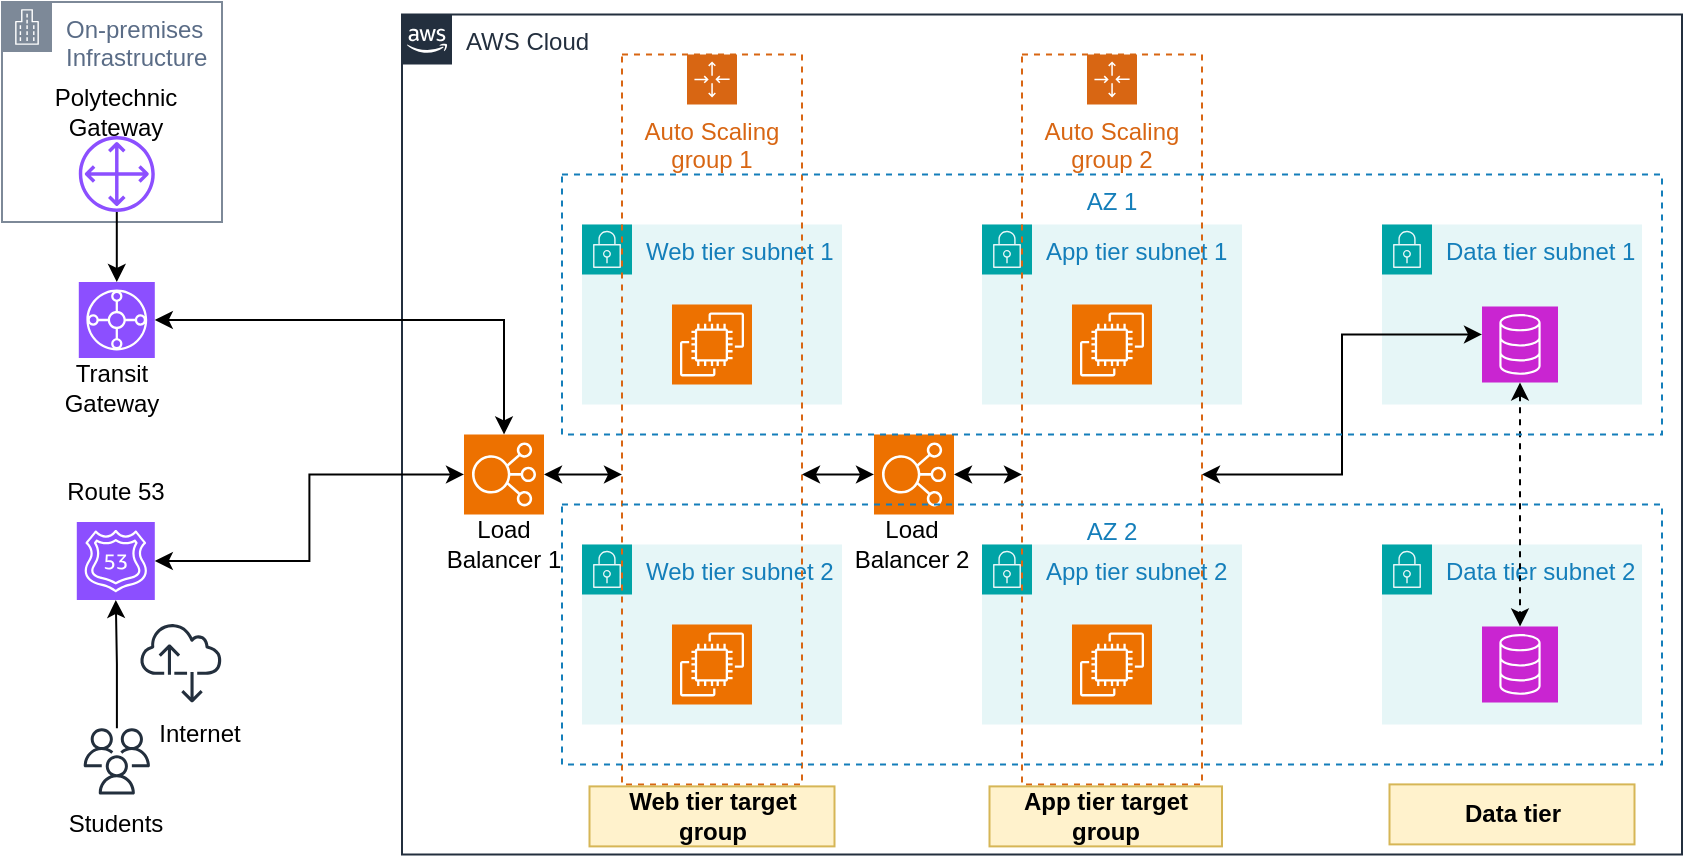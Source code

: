 <mxfile version="27.1.4">
  <diagram name="Page-1" id="ie7BSOw2RiuIQB37MEOr">
    <mxGraphModel dx="778" dy="506" grid="1" gridSize="10" guides="1" tooltips="1" connect="1" arrows="1" fold="1" page="1" pageScale="1" pageWidth="850" pageHeight="1100" math="0" shadow="0">
      <root>
        <mxCell id="0" />
        <mxCell id="1" parent="0" />
        <mxCell id="_lAkpM7R5aO0RYzhL1R2-1" value="AWS Cloud" style="points=[[0,0],[0.25,0],[0.5,0],[0.75,0],[1,0],[1,0.25],[1,0.5],[1,0.75],[1,1],[0.75,1],[0.5,1],[0.25,1],[0,1],[0,0.75],[0,0.5],[0,0.25]];outlineConnect=0;gradientColor=none;html=1;whiteSpace=wrap;fontSize=12;fontStyle=0;container=1;pointerEvents=0;collapsible=0;recursiveResize=0;shape=mxgraph.aws4.group;grIcon=mxgraph.aws4.group_aws_cloud_alt;strokeColor=#232F3E;fillColor=none;verticalAlign=top;align=left;spacingLeft=30;fontColor=#232F3E;dashed=0;" vertex="1" parent="1">
          <mxGeometry x="210" y="76.2" width="640" height="420" as="geometry" />
        </mxCell>
        <mxCell id="_lAkpM7R5aO0RYzhL1R2-2" value="App tier subnet 1" style="points=[[0,0],[0.25,0],[0.5,0],[0.75,0],[1,0],[1,0.25],[1,0.5],[1,0.75],[1,1],[0.75,1],[0.5,1],[0.25,1],[0,1],[0,0.75],[0,0.5],[0,0.25]];outlineConnect=0;gradientColor=none;html=1;whiteSpace=wrap;fontSize=12;fontStyle=0;container=0;pointerEvents=0;collapsible=0;recursiveResize=0;shape=mxgraph.aws4.group;grIcon=mxgraph.aws4.group_security_group;grStroke=0;strokeColor=#00A4A6;fillColor=#E6F6F7;verticalAlign=top;align=left;spacingLeft=30;fontColor=#147EBA;dashed=0;" vertex="1" parent="_lAkpM7R5aO0RYzhL1R2-1">
          <mxGeometry x="290" y="105" width="130" height="90" as="geometry" />
        </mxCell>
        <mxCell id="_lAkpM7R5aO0RYzhL1R2-3" value="Data tier subnet 1" style="points=[[0,0],[0.25,0],[0.5,0],[0.75,0],[1,0],[1,0.25],[1,0.5],[1,0.75],[1,1],[0.75,1],[0.5,1],[0.25,1],[0,1],[0,0.75],[0,0.5],[0,0.25]];outlineConnect=0;gradientColor=none;html=1;whiteSpace=wrap;fontSize=12;fontStyle=0;container=1;pointerEvents=0;collapsible=0;recursiveResize=0;shape=mxgraph.aws4.group;grIcon=mxgraph.aws4.group_security_group;grStroke=0;strokeColor=#00A4A6;fillColor=#E6F6F7;verticalAlign=top;align=left;spacingLeft=30;fontColor=#147EBA;dashed=0;" vertex="1" parent="_lAkpM7R5aO0RYzhL1R2-1">
          <mxGeometry x="490" y="105" width="130" height="90" as="geometry" />
        </mxCell>
        <mxCell id="_lAkpM7R5aO0RYzhL1R2-4" value="" style="sketch=0;points=[[0,0,0],[0.25,0,0],[0.5,0,0],[0.75,0,0],[1,0,0],[0,1,0],[0.25,1,0],[0.5,1,0],[0.75,1,0],[1,1,0],[0,0.25,0],[0,0.5,0],[0,0.75,0],[1,0.25,0],[1,0.5,0],[1,0.75,0]];outlineConnect=0;fontColor=#232F3E;fillColor=#C925D1;strokeColor=#ffffff;dashed=0;verticalLabelPosition=bottom;verticalAlign=top;align=center;html=1;fontSize=12;fontStyle=0;aspect=fixed;shape=mxgraph.aws4.resourceIcon;resIcon=mxgraph.aws4.database;" vertex="1" parent="_lAkpM7R5aO0RYzhL1R2-3">
          <mxGeometry x="50" y="41" width="38" height="38" as="geometry" />
        </mxCell>
        <mxCell id="_lAkpM7R5aO0RYzhL1R2-5" value="App tier subnet 2" style="points=[[0,0],[0.25,0],[0.5,0],[0.75,0],[1,0],[1,0.25],[1,0.5],[1,0.75],[1,1],[0.75,1],[0.5,1],[0.25,1],[0,1],[0,0.75],[0,0.5],[0,0.25]];outlineConnect=0;gradientColor=none;html=1;whiteSpace=wrap;fontSize=12;fontStyle=0;container=0;pointerEvents=0;collapsible=0;recursiveResize=0;shape=mxgraph.aws4.group;grIcon=mxgraph.aws4.group_security_group;grStroke=0;strokeColor=#00A4A6;fillColor=#E6F6F7;verticalAlign=top;align=left;spacingLeft=30;fontColor=#147EBA;dashed=0;" vertex="1" parent="_lAkpM7R5aO0RYzhL1R2-1">
          <mxGeometry x="290" y="265" width="130" height="90" as="geometry" />
        </mxCell>
        <mxCell id="_lAkpM7R5aO0RYzhL1R2-6" value="Data tier subnet 2" style="points=[[0,0],[0.25,0],[0.5,0],[0.75,0],[1,0],[1,0.25],[1,0.5],[1,0.75],[1,1],[0.75,1],[0.5,1],[0.25,1],[0,1],[0,0.75],[0,0.5],[0,0.25]];outlineConnect=0;gradientColor=none;html=1;whiteSpace=wrap;fontSize=12;fontStyle=0;container=1;pointerEvents=0;collapsible=0;recursiveResize=0;shape=mxgraph.aws4.group;grIcon=mxgraph.aws4.group_security_group;grStroke=0;strokeColor=#00A4A6;fillColor=#E6F6F7;verticalAlign=top;align=left;spacingLeft=30;fontColor=#147EBA;dashed=0;" vertex="1" parent="_lAkpM7R5aO0RYzhL1R2-1">
          <mxGeometry x="490" y="265" width="130" height="90" as="geometry" />
        </mxCell>
        <mxCell id="_lAkpM7R5aO0RYzhL1R2-7" value="" style="sketch=0;points=[[0,0,0],[0.25,0,0],[0.5,0,0],[0.75,0,0],[1,0,0],[0,1,0],[0.25,1,0],[0.5,1,0],[0.75,1,0],[1,1,0],[0,0.25,0],[0,0.5,0],[0,0.75,0],[1,0.25,0],[1,0.5,0],[1,0.75,0]];outlineConnect=0;fontColor=#232F3E;fillColor=#C925D1;strokeColor=#ffffff;dashed=0;verticalLabelPosition=bottom;verticalAlign=top;align=center;html=1;fontSize=12;fontStyle=0;aspect=fixed;shape=mxgraph.aws4.resourceIcon;resIcon=mxgraph.aws4.database;" vertex="1" parent="_lAkpM7R5aO0RYzhL1R2-6">
          <mxGeometry x="50" y="41" width="38" height="38" as="geometry" />
        </mxCell>
        <mxCell id="_lAkpM7R5aO0RYzhL1R2-8" value="Auto Scaling group 2" style="points=[[0,0],[0.25,0],[0.5,0],[0.75,0],[1,0],[1,0.25],[1,0.5],[1,0.75],[1,1],[0.75,1],[0.5,1],[0.25,1],[0,1],[0,0.75],[0,0.5],[0,0.25]];outlineConnect=0;gradientColor=none;html=1;whiteSpace=wrap;fontSize=12;fontStyle=0;container=0;pointerEvents=0;collapsible=0;recursiveResize=0;shape=mxgraph.aws4.groupCenter;grIcon=mxgraph.aws4.group_auto_scaling_group;grStroke=1;strokeColor=#D86613;fillColor=none;verticalAlign=top;align=center;fontColor=#D86613;dashed=1;spacingTop=25;" vertex="1" parent="_lAkpM7R5aO0RYzhL1R2-1">
          <mxGeometry x="310" y="20" width="90" height="365" as="geometry" />
        </mxCell>
        <mxCell id="_lAkpM7R5aO0RYzhL1R2-9" value="" style="sketch=0;points=[[0,0,0],[0.25,0,0],[0.5,0,0],[0.75,0,0],[1,0,0],[0,1,0],[0.25,1,0],[0.5,1,0],[0.75,1,0],[1,1,0],[0,0.25,0],[0,0.5,0],[0,0.75,0],[1,0.25,0],[1,0.5,0],[1,0.75,0]];outlineConnect=0;fontColor=#232F3E;fillColor=#ED7100;strokeColor=#ffffff;dashed=0;verticalLabelPosition=bottom;verticalAlign=top;align=center;html=1;fontSize=12;fontStyle=0;aspect=fixed;shape=mxgraph.aws4.resourceIcon;resIcon=mxgraph.aws4.ec2;container=0;" vertex="1" parent="_lAkpM7R5aO0RYzhL1R2-1">
          <mxGeometry x="335" y="145" width="40" height="40" as="geometry" />
        </mxCell>
        <mxCell id="_lAkpM7R5aO0RYzhL1R2-10" value="" style="sketch=0;points=[[0,0,0],[0.25,0,0],[0.5,0,0],[0.75,0,0],[1,0,0],[0,1,0],[0.25,1,0],[0.5,1,0],[0.75,1,0],[1,1,0],[0,0.25,0],[0,0.5,0],[0,0.75,0],[1,0.25,0],[1,0.5,0],[1,0.75,0]];outlineConnect=0;fontColor=#232F3E;fillColor=#ED7100;strokeColor=#ffffff;dashed=0;verticalLabelPosition=bottom;verticalAlign=top;align=center;html=1;fontSize=12;fontStyle=0;aspect=fixed;shape=mxgraph.aws4.resourceIcon;resIcon=mxgraph.aws4.ec2;container=0;" vertex="1" parent="_lAkpM7R5aO0RYzhL1R2-1">
          <mxGeometry x="335" y="305" width="40" height="40" as="geometry" />
        </mxCell>
        <mxCell id="_lAkpM7R5aO0RYzhL1R2-11" value="Web tier subnet 1" style="points=[[0,0],[0.25,0],[0.5,0],[0.75,0],[1,0],[1,0.25],[1,0.5],[1,0.75],[1,1],[0.75,1],[0.5,1],[0.25,1],[0,1],[0,0.75],[0,0.5],[0,0.25]];outlineConnect=0;gradientColor=none;html=1;whiteSpace=wrap;fontSize=12;fontStyle=0;container=0;pointerEvents=0;collapsible=0;recursiveResize=0;shape=mxgraph.aws4.group;grIcon=mxgraph.aws4.group_security_group;grStroke=0;strokeColor=#00A4A6;fillColor=#E6F6F7;verticalAlign=top;align=left;spacingLeft=30;fontColor=#147EBA;dashed=0;" vertex="1" parent="_lAkpM7R5aO0RYzhL1R2-1">
          <mxGeometry x="90" y="105" width="130" height="90" as="geometry" />
        </mxCell>
        <mxCell id="_lAkpM7R5aO0RYzhL1R2-12" value="Web tier subnet 2" style="points=[[0,0],[0.25,0],[0.5,0],[0.75,0],[1,0],[1,0.25],[1,0.5],[1,0.75],[1,1],[0.75,1],[0.5,1],[0.25,1],[0,1],[0,0.75],[0,0.5],[0,0.25]];outlineConnect=0;gradientColor=none;html=1;whiteSpace=wrap;fontSize=12;fontStyle=0;container=0;pointerEvents=0;collapsible=0;recursiveResize=0;shape=mxgraph.aws4.group;grIcon=mxgraph.aws4.group_security_group;grStroke=0;strokeColor=#00A4A6;fillColor=#E6F6F7;verticalAlign=top;align=left;spacingLeft=30;fontColor=#147EBA;dashed=0;" vertex="1" parent="_lAkpM7R5aO0RYzhL1R2-1">
          <mxGeometry x="90" y="265" width="130" height="90" as="geometry" />
        </mxCell>
        <mxCell id="_lAkpM7R5aO0RYzhL1R2-13" value="Auto Scaling group 1" style="points=[[0,0],[0.25,0],[0.5,0],[0.75,0],[1,0],[1,0.25],[1,0.5],[1,0.75],[1,1],[0.75,1],[0.5,1],[0.25,1],[0,1],[0,0.75],[0,0.5],[0,0.25]];outlineConnect=0;gradientColor=none;html=1;whiteSpace=wrap;fontSize=12;fontStyle=0;container=0;pointerEvents=0;collapsible=0;recursiveResize=0;shape=mxgraph.aws4.groupCenter;grIcon=mxgraph.aws4.group_auto_scaling_group;grStroke=1;strokeColor=#D86613;fillColor=none;verticalAlign=top;align=center;fontColor=#D86613;dashed=1;spacingTop=25;" vertex="1" parent="_lAkpM7R5aO0RYzhL1R2-1">
          <mxGeometry x="110" y="20" width="90" height="365" as="geometry" />
        </mxCell>
        <mxCell id="_lAkpM7R5aO0RYzhL1R2-14" value="" style="sketch=0;points=[[0,0,0],[0.25,0,0],[0.5,0,0],[0.75,0,0],[1,0,0],[0,1,0],[0.25,1,0],[0.5,1,0],[0.75,1,0],[1,1,0],[0,0.25,0],[0,0.5,0],[0,0.75,0],[1,0.25,0],[1,0.5,0],[1,0.75,0]];outlineConnect=0;fontColor=#232F3E;fillColor=#ED7100;strokeColor=#ffffff;dashed=0;verticalLabelPosition=bottom;verticalAlign=top;align=center;html=1;fontSize=12;fontStyle=0;aspect=fixed;shape=mxgraph.aws4.resourceIcon;resIcon=mxgraph.aws4.ec2;container=0;" vertex="1" parent="_lAkpM7R5aO0RYzhL1R2-1">
          <mxGeometry x="135" y="145" width="40" height="40" as="geometry" />
        </mxCell>
        <mxCell id="_lAkpM7R5aO0RYzhL1R2-15" value="" style="sketch=0;points=[[0,0,0],[0.25,0,0],[0.5,0,0],[0.75,0,0],[1,0,0],[0,1,0],[0.25,1,0],[0.5,1,0],[0.75,1,0],[1,1,0],[0,0.25,0],[0,0.5,0],[0,0.75,0],[1,0.25,0],[1,0.5,0],[1,0.75,0]];outlineConnect=0;fontColor=#232F3E;fillColor=#ED7100;strokeColor=#ffffff;dashed=0;verticalLabelPosition=bottom;verticalAlign=top;align=center;html=1;fontSize=12;fontStyle=0;aspect=fixed;shape=mxgraph.aws4.resourceIcon;resIcon=mxgraph.aws4.ec2;container=0;" vertex="1" parent="_lAkpM7R5aO0RYzhL1R2-1">
          <mxGeometry x="135" y="305" width="40" height="40" as="geometry" />
        </mxCell>
        <mxCell id="_lAkpM7R5aO0RYzhL1R2-16" style="edgeStyle=orthogonalEdgeStyle;rounded=0;orthogonalLoop=1;jettySize=auto;html=1;startArrow=classic;startFill=1;" edge="1" parent="_lAkpM7R5aO0RYzhL1R2-1" source="_lAkpM7R5aO0RYzhL1R2-4" target="_lAkpM7R5aO0RYzhL1R2-8">
          <mxGeometry relative="1" as="geometry">
            <Array as="points">
              <mxPoint x="470" y="160" />
              <mxPoint x="470" y="230" />
            </Array>
          </mxGeometry>
        </mxCell>
        <mxCell id="_lAkpM7R5aO0RYzhL1R2-17" style="edgeStyle=orthogonalEdgeStyle;rounded=0;orthogonalLoop=1;jettySize=auto;html=1;startArrow=classic;startFill=1;dashed=1;" edge="1" parent="_lAkpM7R5aO0RYzhL1R2-1" source="_lAkpM7R5aO0RYzhL1R2-4" target="_lAkpM7R5aO0RYzhL1R2-7">
          <mxGeometry relative="1" as="geometry" />
        </mxCell>
        <mxCell id="_lAkpM7R5aO0RYzhL1R2-18" value="" style="edgeStyle=orthogonalEdgeStyle;rounded=0;orthogonalLoop=1;jettySize=auto;html=1;startArrow=classic;startFill=1;" edge="1" parent="_lAkpM7R5aO0RYzhL1R2-1" source="_lAkpM7R5aO0RYzhL1R2-20" target="_lAkpM7R5aO0RYzhL1R2-8">
          <mxGeometry relative="1" as="geometry">
            <Array as="points">
              <mxPoint x="310" y="230" />
              <mxPoint x="310" y="230" />
            </Array>
          </mxGeometry>
        </mxCell>
        <mxCell id="_lAkpM7R5aO0RYzhL1R2-19" value="" style="edgeStyle=orthogonalEdgeStyle;rounded=0;orthogonalLoop=1;jettySize=auto;html=1;startArrow=classic;startFill=1;" edge="1" parent="_lAkpM7R5aO0RYzhL1R2-1" source="_lAkpM7R5aO0RYzhL1R2-20" target="_lAkpM7R5aO0RYzhL1R2-13">
          <mxGeometry relative="1" as="geometry">
            <Array as="points">
              <mxPoint x="210" y="230" />
              <mxPoint x="210" y="230" />
            </Array>
          </mxGeometry>
        </mxCell>
        <mxCell id="_lAkpM7R5aO0RYzhL1R2-20" value="" style="sketch=0;points=[[0,0,0],[0.25,0,0],[0.5,0,0],[0.75,0,0],[1,0,0],[0,1,0],[0.25,1,0],[0.5,1,0],[0.75,1,0],[1,1,0],[0,0.25,0],[0,0.5,0],[0,0.75,0],[1,0.25,0],[1,0.5,0],[1,0.75,0]];outlineConnect=0;fontColor=#232F3E;fillColor=#ED7100;strokeColor=#ffffff;dashed=0;verticalLabelPosition=bottom;verticalAlign=top;align=center;html=1;fontSize=12;fontStyle=0;aspect=fixed;shape=mxgraph.aws4.resourceIcon;resIcon=mxgraph.aws4.elastic_load_balancing;" vertex="1" parent="_lAkpM7R5aO0RYzhL1R2-1">
          <mxGeometry x="236" y="210" width="40" height="40" as="geometry" />
        </mxCell>
        <mxCell id="_lAkpM7R5aO0RYzhL1R2-21" value="" style="edgeStyle=orthogonalEdgeStyle;rounded=0;orthogonalLoop=1;jettySize=auto;html=1;startArrow=classic;startFill=1;" edge="1" parent="_lAkpM7R5aO0RYzhL1R2-1" source="_lAkpM7R5aO0RYzhL1R2-22" target="_lAkpM7R5aO0RYzhL1R2-13">
          <mxGeometry relative="1" as="geometry">
            <Array as="points">
              <mxPoint x="110" y="230" />
              <mxPoint x="110" y="230" />
            </Array>
          </mxGeometry>
        </mxCell>
        <mxCell id="_lAkpM7R5aO0RYzhL1R2-22" value="" style="sketch=0;points=[[0,0,0],[0.25,0,0],[0.5,0,0],[0.75,0,0],[1,0,0],[0,1,0],[0.25,1,0],[0.5,1,0],[0.75,1,0],[1,1,0],[0,0.25,0],[0,0.5,0],[0,0.75,0],[1,0.25,0],[1,0.5,0],[1,0.75,0]];outlineConnect=0;fontColor=#232F3E;fillColor=#ED7100;strokeColor=#ffffff;dashed=0;verticalLabelPosition=bottom;verticalAlign=top;align=center;html=1;fontSize=12;fontStyle=0;aspect=fixed;shape=mxgraph.aws4.resourceIcon;resIcon=mxgraph.aws4.elastic_load_balancing;" vertex="1" parent="_lAkpM7R5aO0RYzhL1R2-1">
          <mxGeometry x="31" y="210" width="40" height="40" as="geometry" />
        </mxCell>
        <mxCell id="_lAkpM7R5aO0RYzhL1R2-23" value="&lt;span&gt;App tier target group&lt;/span&gt;" style="text;html=1;align=center;verticalAlign=middle;whiteSpace=wrap;rounded=0;fontStyle=1;labelBackgroundColor=none;fillColor=#fff2cc;strokeColor=#d6b656;" vertex="1" parent="_lAkpM7R5aO0RYzhL1R2-1">
          <mxGeometry x="293.75" y="386" width="116.25" height="30" as="geometry" />
        </mxCell>
        <mxCell id="_lAkpM7R5aO0RYzhL1R2-24" value="&lt;span&gt;Web tier target group&lt;/span&gt;" style="text;html=1;align=center;verticalAlign=middle;whiteSpace=wrap;rounded=0;fontStyle=1;labelBackgroundColor=none;fillColor=#fff2cc;strokeColor=#d6b656;" vertex="1" parent="_lAkpM7R5aO0RYzhL1R2-1">
          <mxGeometry x="93.75" y="386" width="122.5" height="30" as="geometry" />
        </mxCell>
        <mxCell id="_lAkpM7R5aO0RYzhL1R2-25" value="&lt;span&gt;Data tier&lt;/span&gt;" style="text;html=1;align=center;verticalAlign=middle;whiteSpace=wrap;rounded=0;fontStyle=1;labelBackgroundColor=none;fillColor=#fff2cc;strokeColor=#d6b656;" vertex="1" parent="_lAkpM7R5aO0RYzhL1R2-1">
          <mxGeometry x="493.75" y="385" width="122.5" height="30" as="geometry" />
        </mxCell>
        <mxCell id="_lAkpM7R5aO0RYzhL1R2-26" value="Load Balancer 1" style="text;html=1;align=center;verticalAlign=middle;whiteSpace=wrap;rounded=0;" vertex="1" parent="_lAkpM7R5aO0RYzhL1R2-1">
          <mxGeometry x="21" y="250" width="60" height="30" as="geometry" />
        </mxCell>
        <mxCell id="_lAkpM7R5aO0RYzhL1R2-27" value="Load Balancer 2" style="text;html=1;align=center;verticalAlign=middle;whiteSpace=wrap;rounded=0;" vertex="1" parent="_lAkpM7R5aO0RYzhL1R2-1">
          <mxGeometry x="225" y="250" width="60" height="30" as="geometry" />
        </mxCell>
        <mxCell id="_lAkpM7R5aO0RYzhL1R2-43" value="AZ 1" style="fillColor=none;strokeColor=#147EBA;dashed=1;verticalAlign=top;fontStyle=0;fontColor=#147EBA;whiteSpace=wrap;html=1;" vertex="1" parent="_lAkpM7R5aO0RYzhL1R2-1">
          <mxGeometry x="80" y="80" width="550" height="130" as="geometry" />
        </mxCell>
        <mxCell id="_lAkpM7R5aO0RYzhL1R2-44" value="AZ 2" style="fillColor=none;strokeColor=#147EBA;dashed=1;verticalAlign=top;fontStyle=0;fontColor=#147EBA;whiteSpace=wrap;html=1;" vertex="1" parent="_lAkpM7R5aO0RYzhL1R2-1">
          <mxGeometry x="80" y="245" width="550" height="130" as="geometry" />
        </mxCell>
        <mxCell id="_lAkpM7R5aO0RYzhL1R2-28" value="" style="sketch=0;points=[[0,0,0],[0.25,0,0],[0.5,0,0],[0.75,0,0],[1,0,0],[0,1,0],[0.25,1,0],[0.5,1,0],[0.75,1,0],[1,1,0],[0,0.25,0],[0,0.5,0],[0,0.75,0],[1,0.25,0],[1,0.5,0],[1,0.75,0]];outlineConnect=0;fontColor=#232F3E;fillColor=#8C4FFF;strokeColor=#ffffff;dashed=0;verticalLabelPosition=bottom;verticalAlign=top;align=center;html=1;fontSize=12;fontStyle=0;aspect=fixed;shape=mxgraph.aws4.resourceIcon;resIcon=mxgraph.aws4.route_53;" vertex="1" parent="1">
          <mxGeometry x="47.4" y="330" width="39" height="39" as="geometry" />
        </mxCell>
        <mxCell id="_lAkpM7R5aO0RYzhL1R2-29" value="" style="edgeStyle=orthogonalEdgeStyle;rounded=0;orthogonalLoop=1;jettySize=auto;html=1;" edge="1" parent="1" source="_lAkpM7R5aO0RYzhL1R2-30" target="_lAkpM7R5aO0RYzhL1R2-28">
          <mxGeometry relative="1" as="geometry" />
        </mxCell>
        <mxCell id="_lAkpM7R5aO0RYzhL1R2-30" value="" style="sketch=0;outlineConnect=0;fontColor=#232F3E;gradientColor=none;fillColor=#232F3D;strokeColor=none;dashed=0;verticalLabelPosition=bottom;verticalAlign=top;align=center;html=1;fontSize=12;fontStyle=0;aspect=fixed;pointerEvents=1;shape=mxgraph.aws4.users;" vertex="1" parent="1">
          <mxGeometry x="50.85" y="433.1" width="33.1" height="33.1" as="geometry" />
        </mxCell>
        <mxCell id="_lAkpM7R5aO0RYzhL1R2-31" value="On-premises Infrastructure" style="points=[[0,0],[0.25,0],[0.5,0],[0.75,0],[1,0],[1,0.25],[1,0.5],[1,0.75],[1,1],[0.75,1],[0.5,1],[0.25,1],[0,1],[0,0.75],[0,0.5],[0,0.25]];outlineConnect=0;gradientColor=none;html=1;whiteSpace=wrap;fontSize=12;fontStyle=0;container=1;pointerEvents=0;collapsible=0;recursiveResize=0;shape=mxgraph.aws4.group;grIcon=mxgraph.aws4.group_corporate_data_center;strokeColor=#7D8998;fillColor=none;verticalAlign=top;align=left;spacingLeft=30;fontColor=#5A6C86;dashed=0;" vertex="1" parent="1">
          <mxGeometry x="10" y="70" width="110" height="110" as="geometry" />
        </mxCell>
        <mxCell id="_lAkpM7R5aO0RYzhL1R2-32" value="" style="sketch=0;outlineConnect=0;fontColor=#232F3E;gradientColor=none;fillColor=#8C4FFF;strokeColor=none;dashed=0;verticalLabelPosition=bottom;verticalAlign=top;align=center;html=1;fontSize=12;fontStyle=0;aspect=fixed;pointerEvents=1;shape=mxgraph.aws4.customer_gateway;" vertex="1" parent="_lAkpM7R5aO0RYzhL1R2-31">
          <mxGeometry x="38.4" y="67" width="38" height="38" as="geometry" />
        </mxCell>
        <mxCell id="_lAkpM7R5aO0RYzhL1R2-33" value="Polytechnic Gateway" style="text;html=1;align=center;verticalAlign=middle;whiteSpace=wrap;rounded=0;" vertex="1" parent="_lAkpM7R5aO0RYzhL1R2-31">
          <mxGeometry x="27.4" y="40" width="60" height="30" as="geometry" />
        </mxCell>
        <mxCell id="_lAkpM7R5aO0RYzhL1R2-34" style="edgeStyle=orthogonalEdgeStyle;rounded=0;orthogonalLoop=1;jettySize=auto;html=1;startArrow=classic;startFill=1;" edge="1" parent="1" source="_lAkpM7R5aO0RYzhL1R2-35" target="_lAkpM7R5aO0RYzhL1R2-22">
          <mxGeometry relative="1" as="geometry" />
        </mxCell>
        <mxCell id="_lAkpM7R5aO0RYzhL1R2-35" value="" style="sketch=0;points=[[0,0,0],[0.25,0,0],[0.5,0,0],[0.75,0,0],[1,0,0],[0,1,0],[0.25,1,0],[0.5,1,0],[0.75,1,0],[1,1,0],[0,0.25,0],[0,0.5,0],[0,0.75,0],[1,0.25,0],[1,0.5,0],[1,0.75,0]];outlineConnect=0;fontColor=#232F3E;fillColor=#8C4FFF;strokeColor=#ffffff;dashed=0;verticalLabelPosition=bottom;verticalAlign=top;align=center;html=1;fontSize=12;fontStyle=0;aspect=fixed;shape=mxgraph.aws4.resourceIcon;resIcon=mxgraph.aws4.transit_gateway;" vertex="1" parent="1">
          <mxGeometry x="48.4" y="210" width="38" height="38" as="geometry" />
        </mxCell>
        <mxCell id="_lAkpM7R5aO0RYzhL1R2-36" style="edgeStyle=orthogonalEdgeStyle;rounded=0;orthogonalLoop=1;jettySize=auto;html=1;entryX=0.5;entryY=0;entryDx=0;entryDy=0;entryPerimeter=0;" edge="1" parent="1" source="_lAkpM7R5aO0RYzhL1R2-32" target="_lAkpM7R5aO0RYzhL1R2-35">
          <mxGeometry relative="1" as="geometry" />
        </mxCell>
        <mxCell id="_lAkpM7R5aO0RYzhL1R2-37" value="Transit Gateway" style="text;html=1;align=center;verticalAlign=middle;whiteSpace=wrap;rounded=0;" vertex="1" parent="1">
          <mxGeometry x="35" y="248" width="60" height="30" as="geometry" />
        </mxCell>
        <mxCell id="_lAkpM7R5aO0RYzhL1R2-38" style="edgeStyle=orthogonalEdgeStyle;rounded=0;orthogonalLoop=1;jettySize=auto;html=1;entryX=0;entryY=0.5;entryDx=0;entryDy=0;entryPerimeter=0;startArrow=classic;startFill=1;" edge="1" parent="1" source="_lAkpM7R5aO0RYzhL1R2-28" target="_lAkpM7R5aO0RYzhL1R2-22">
          <mxGeometry relative="1" as="geometry" />
        </mxCell>
        <mxCell id="_lAkpM7R5aO0RYzhL1R2-39" value="Route 53" style="text;html=1;align=center;verticalAlign=middle;whiteSpace=wrap;rounded=0;" vertex="1" parent="1">
          <mxGeometry x="36.9" y="300" width="60" height="30" as="geometry" />
        </mxCell>
        <mxCell id="_lAkpM7R5aO0RYzhL1R2-40" value="Students" style="text;html=1;align=center;verticalAlign=middle;whiteSpace=wrap;rounded=0;" vertex="1" parent="1">
          <mxGeometry x="37.4" y="466.2" width="60" height="30" as="geometry" />
        </mxCell>
        <mxCell id="_lAkpM7R5aO0RYzhL1R2-41" value="" style="sketch=0;outlineConnect=0;fontColor=#232F3E;gradientColor=none;fillColor=#232F3D;strokeColor=none;dashed=0;verticalLabelPosition=bottom;verticalAlign=top;align=center;html=1;fontSize=12;fontStyle=0;aspect=fixed;pointerEvents=1;shape=mxgraph.aws4.internet_alt2;" vertex="1" parent="1">
          <mxGeometry x="79" y="380" width="41" height="41" as="geometry" />
        </mxCell>
        <mxCell id="_lAkpM7R5aO0RYzhL1R2-42" value="Internet" style="text;html=1;align=center;verticalAlign=middle;whiteSpace=wrap;rounded=0;" vertex="1" parent="1">
          <mxGeometry x="79" y="421" width="60" height="30" as="geometry" />
        </mxCell>
      </root>
    </mxGraphModel>
  </diagram>
</mxfile>
